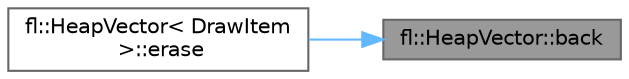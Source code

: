 digraph "fl::HeapVector::back"
{
 // LATEX_PDF_SIZE
  bgcolor="transparent";
  edge [fontname=Helvetica,fontsize=10,labelfontname=Helvetica,labelfontsize=10];
  node [fontname=Helvetica,fontsize=10,shape=box,height=0.2,width=0.4];
  rankdir="RL";
  Node1 [id="Node000001",label="fl::HeapVector::back",height=0.2,width=0.4,color="gray40", fillcolor="grey60", style="filled", fontcolor="black",tooltip=" "];
  Node1 -> Node2 [id="edge1_Node000001_Node000002",dir="back",color="steelblue1",style="solid",tooltip=" "];
  Node2 [id="Node000002",label="fl::HeapVector\< DrawItem\l \>::erase",height=0.2,width=0.4,color="grey40", fillcolor="white", style="filled",URL="$db/ddd/classfl_1_1_heap_vector_a753c94e461f6bdf491df524b176c438d.html#a753c94e461f6bdf491df524b176c438d",tooltip=" "];
}
